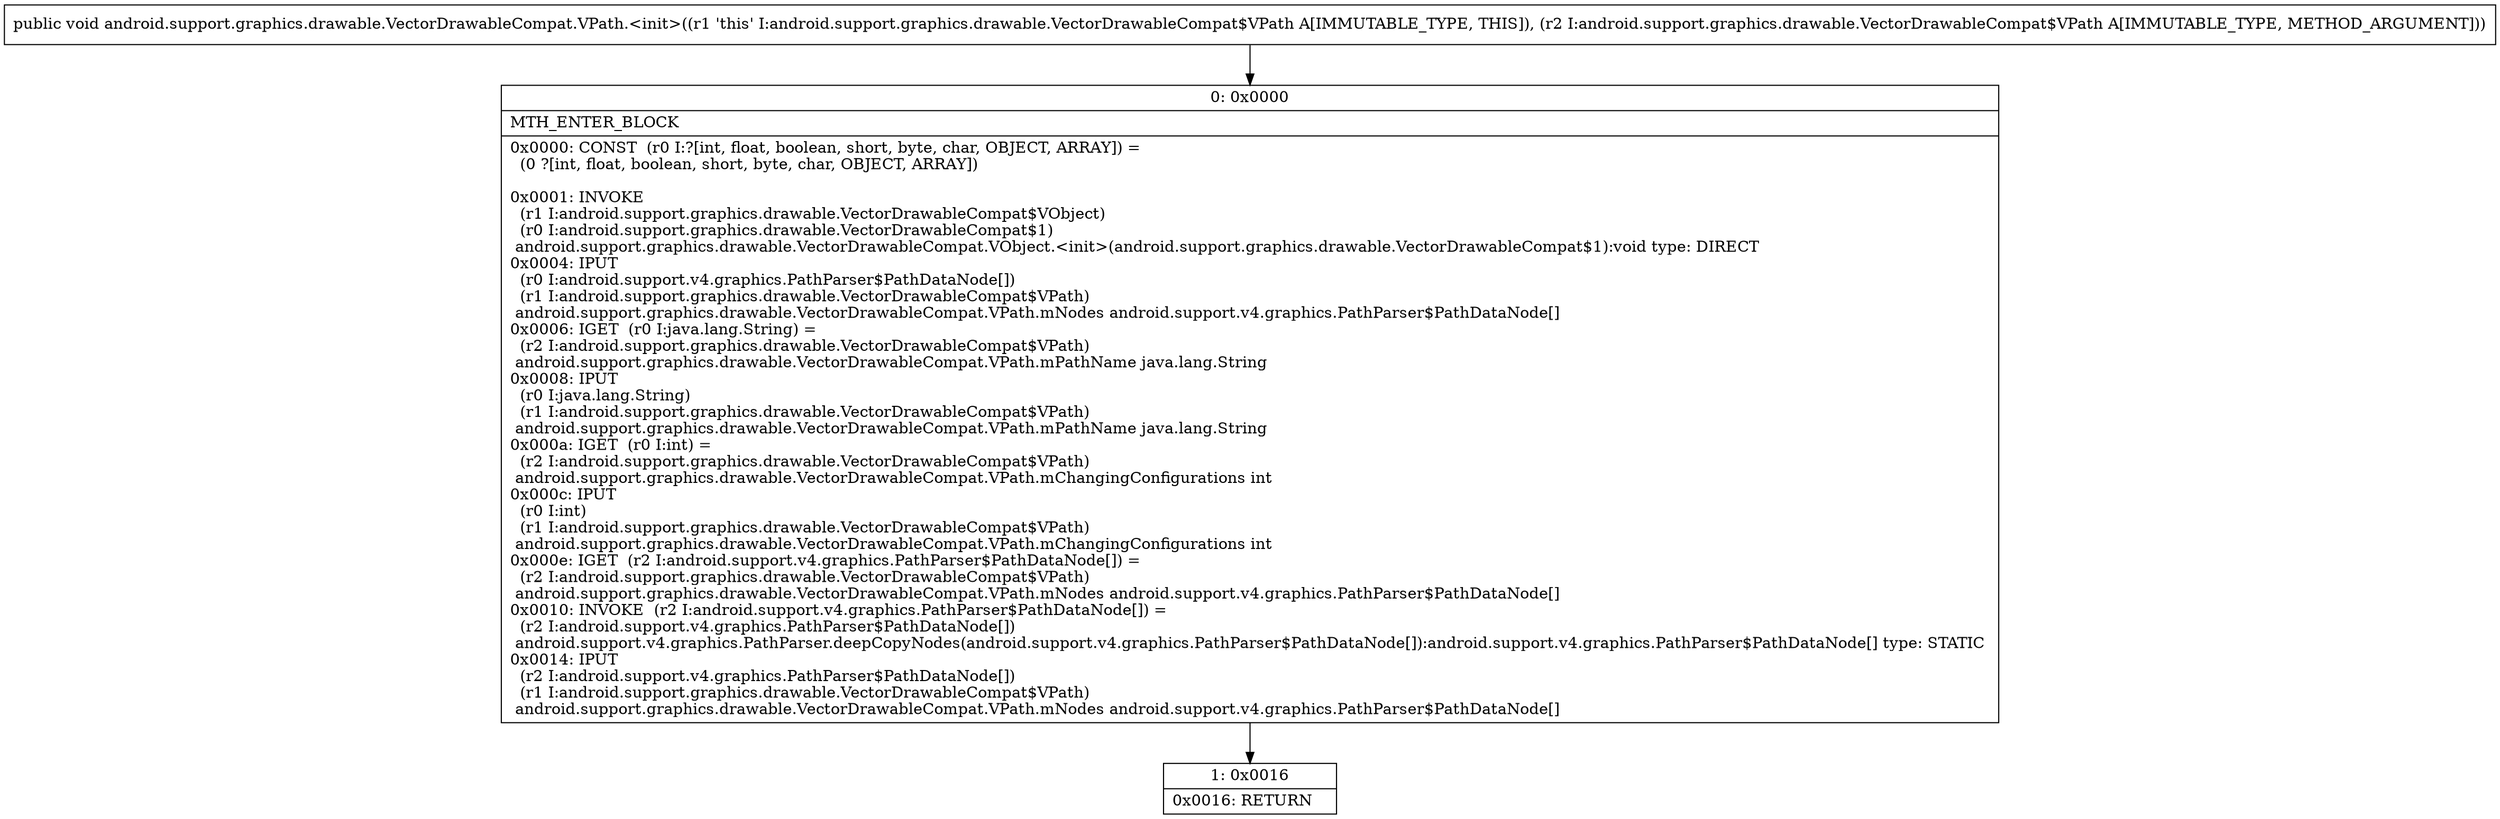digraph "CFG forandroid.support.graphics.drawable.VectorDrawableCompat.VPath.\<init\>(Landroid\/support\/graphics\/drawable\/VectorDrawableCompat$VPath;)V" {
Node_0 [shape=record,label="{0\:\ 0x0000|MTH_ENTER_BLOCK\l|0x0000: CONST  (r0 I:?[int, float, boolean, short, byte, char, OBJECT, ARRAY]) = \l  (0 ?[int, float, boolean, short, byte, char, OBJECT, ARRAY])\l \l0x0001: INVOKE  \l  (r1 I:android.support.graphics.drawable.VectorDrawableCompat$VObject)\l  (r0 I:android.support.graphics.drawable.VectorDrawableCompat$1)\l android.support.graphics.drawable.VectorDrawableCompat.VObject.\<init\>(android.support.graphics.drawable.VectorDrawableCompat$1):void type: DIRECT \l0x0004: IPUT  \l  (r0 I:android.support.v4.graphics.PathParser$PathDataNode[])\l  (r1 I:android.support.graphics.drawable.VectorDrawableCompat$VPath)\l android.support.graphics.drawable.VectorDrawableCompat.VPath.mNodes android.support.v4.graphics.PathParser$PathDataNode[] \l0x0006: IGET  (r0 I:java.lang.String) = \l  (r2 I:android.support.graphics.drawable.VectorDrawableCompat$VPath)\l android.support.graphics.drawable.VectorDrawableCompat.VPath.mPathName java.lang.String \l0x0008: IPUT  \l  (r0 I:java.lang.String)\l  (r1 I:android.support.graphics.drawable.VectorDrawableCompat$VPath)\l android.support.graphics.drawable.VectorDrawableCompat.VPath.mPathName java.lang.String \l0x000a: IGET  (r0 I:int) = \l  (r2 I:android.support.graphics.drawable.VectorDrawableCompat$VPath)\l android.support.graphics.drawable.VectorDrawableCompat.VPath.mChangingConfigurations int \l0x000c: IPUT  \l  (r0 I:int)\l  (r1 I:android.support.graphics.drawable.VectorDrawableCompat$VPath)\l android.support.graphics.drawable.VectorDrawableCompat.VPath.mChangingConfigurations int \l0x000e: IGET  (r2 I:android.support.v4.graphics.PathParser$PathDataNode[]) = \l  (r2 I:android.support.graphics.drawable.VectorDrawableCompat$VPath)\l android.support.graphics.drawable.VectorDrawableCompat.VPath.mNodes android.support.v4.graphics.PathParser$PathDataNode[] \l0x0010: INVOKE  (r2 I:android.support.v4.graphics.PathParser$PathDataNode[]) = \l  (r2 I:android.support.v4.graphics.PathParser$PathDataNode[])\l android.support.v4.graphics.PathParser.deepCopyNodes(android.support.v4.graphics.PathParser$PathDataNode[]):android.support.v4.graphics.PathParser$PathDataNode[] type: STATIC \l0x0014: IPUT  \l  (r2 I:android.support.v4.graphics.PathParser$PathDataNode[])\l  (r1 I:android.support.graphics.drawable.VectorDrawableCompat$VPath)\l android.support.graphics.drawable.VectorDrawableCompat.VPath.mNodes android.support.v4.graphics.PathParser$PathDataNode[] \l}"];
Node_1 [shape=record,label="{1\:\ 0x0016|0x0016: RETURN   \l}"];
MethodNode[shape=record,label="{public void android.support.graphics.drawable.VectorDrawableCompat.VPath.\<init\>((r1 'this' I:android.support.graphics.drawable.VectorDrawableCompat$VPath A[IMMUTABLE_TYPE, THIS]), (r2 I:android.support.graphics.drawable.VectorDrawableCompat$VPath A[IMMUTABLE_TYPE, METHOD_ARGUMENT])) }"];
MethodNode -> Node_0;
Node_0 -> Node_1;
}

